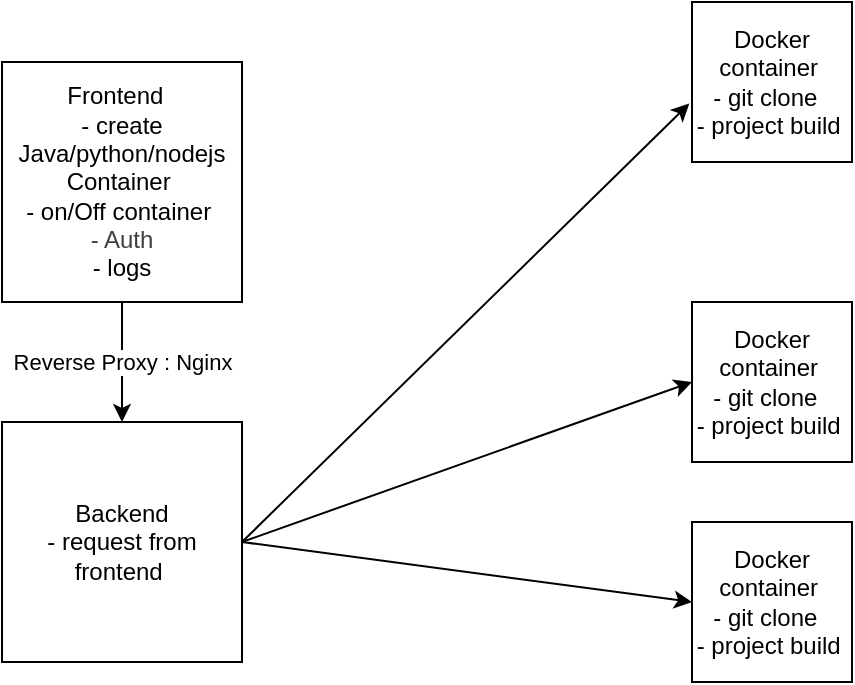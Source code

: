 <mxfile>
    <diagram id="FAM2p52OCLmgIIgEwshi" name="Page-1">
        <mxGraphModel dx="1002" dy="707" grid="1" gridSize="10" guides="1" tooltips="1" connect="1" arrows="1" fold="1" page="1" pageScale="1" pageWidth="850" pageHeight="1100" math="0" shadow="0">
            <root>
                <mxCell id="0"/>
                <mxCell id="1" parent="0"/>
                <mxCell id="2" value="Docker container&amp;nbsp;&lt;div&gt;- git clone&amp;nbsp;&amp;nbsp;&lt;/div&gt;&lt;div&gt;- project build&amp;nbsp;&lt;/div&gt;" style="whiteSpace=wrap;html=1;aspect=fixed;" vertex="1" parent="1">
                    <mxGeometry x="385" y="30" width="80" height="80" as="geometry"/>
                </mxCell>
                <mxCell id="10" style="edgeStyle=none;html=1;exitX=1;exitY=0.5;exitDx=0;exitDy=0;entryX=0;entryY=0.5;entryDx=0;entryDy=0;" edge="1" parent="1" source="3" target="7">
                    <mxGeometry relative="1" as="geometry"/>
                </mxCell>
                <mxCell id="12" style="edgeStyle=none;html=1;exitX=1;exitY=0.5;exitDx=0;exitDy=0;entryX=0;entryY=0.5;entryDx=0;entryDy=0;" edge="1" parent="1" source="3" target="8">
                    <mxGeometry relative="1" as="geometry"/>
                </mxCell>
                <mxCell id="3" value="Backend&lt;div&gt;- request from frontend&amp;nbsp;&lt;/div&gt;" style="whiteSpace=wrap;html=1;aspect=fixed;" vertex="1" parent="1">
                    <mxGeometry x="40" y="240" width="120" height="120" as="geometry"/>
                </mxCell>
                <mxCell id="5" value="Reverse Proxy : Nginx" style="edgeStyle=none;html=1;exitX=0.5;exitY=1;exitDx=0;exitDy=0;entryX=0.5;entryY=0;entryDx=0;entryDy=0;" edge="1" parent="1" source="4" target="3">
                    <mxGeometry relative="1" as="geometry"/>
                </mxCell>
                <mxCell id="4" value="Frontend&amp;nbsp;&lt;span style=&quot;background-color: transparent;&quot;&gt;&amp;nbsp;&lt;/span&gt;&lt;div&gt;- create Java/python/nodejs Container&amp;nbsp;&lt;/div&gt;&lt;div&gt;- on/Off container&amp;nbsp;&lt;/div&gt;&lt;div&gt;&lt;span style=&quot;color: rgb(63, 63, 63);&quot;&gt;- Auth&lt;/span&gt;&lt;/div&gt;&lt;div&gt;- logs&lt;/div&gt;" style="whiteSpace=wrap;html=1;aspect=fixed;" vertex="1" parent="1">
                    <mxGeometry x="40" y="60" width="120" height="120" as="geometry"/>
                </mxCell>
                <mxCell id="7" value="Docker container&amp;nbsp;&lt;div&gt;- git clone&amp;nbsp;&amp;nbsp;&lt;/div&gt;&lt;div&gt;- project build&amp;nbsp;&lt;/div&gt;" style="whiteSpace=wrap;html=1;aspect=fixed;" vertex="1" parent="1">
                    <mxGeometry x="385" y="180" width="80" height="80" as="geometry"/>
                </mxCell>
                <mxCell id="8" value="Docker container&amp;nbsp;&lt;div&gt;- git clone&amp;nbsp;&amp;nbsp;&lt;/div&gt;&lt;div&gt;- project build&amp;nbsp;&lt;/div&gt;" style="whiteSpace=wrap;html=1;aspect=fixed;" vertex="1" parent="1">
                    <mxGeometry x="385" y="290" width="80" height="80" as="geometry"/>
                </mxCell>
                <mxCell id="9" style="edgeStyle=none;html=1;exitX=1;exitY=0.5;exitDx=0;exitDy=0;entryX=-0.017;entryY=0.635;entryDx=0;entryDy=0;entryPerimeter=0;" edge="1" parent="1" source="3" target="2">
                    <mxGeometry relative="1" as="geometry"/>
                </mxCell>
            </root>
        </mxGraphModel>
    </diagram>
</mxfile>